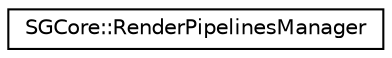 digraph "Graphical Class Hierarchy"
{
 // LATEX_PDF_SIZE
  edge [fontname="Helvetica",fontsize="10",labelfontname="Helvetica",labelfontsize="10"];
  node [fontname="Helvetica",fontsize="10",shape=record];
  rankdir="LR";
  Node0 [label="SGCore::RenderPipelinesManager",height=0.2,width=0.4,color="black", fillcolor="white", style="filled",URL="$structSGCore_1_1RenderPipelinesManager.html",tooltip=" "];
}
